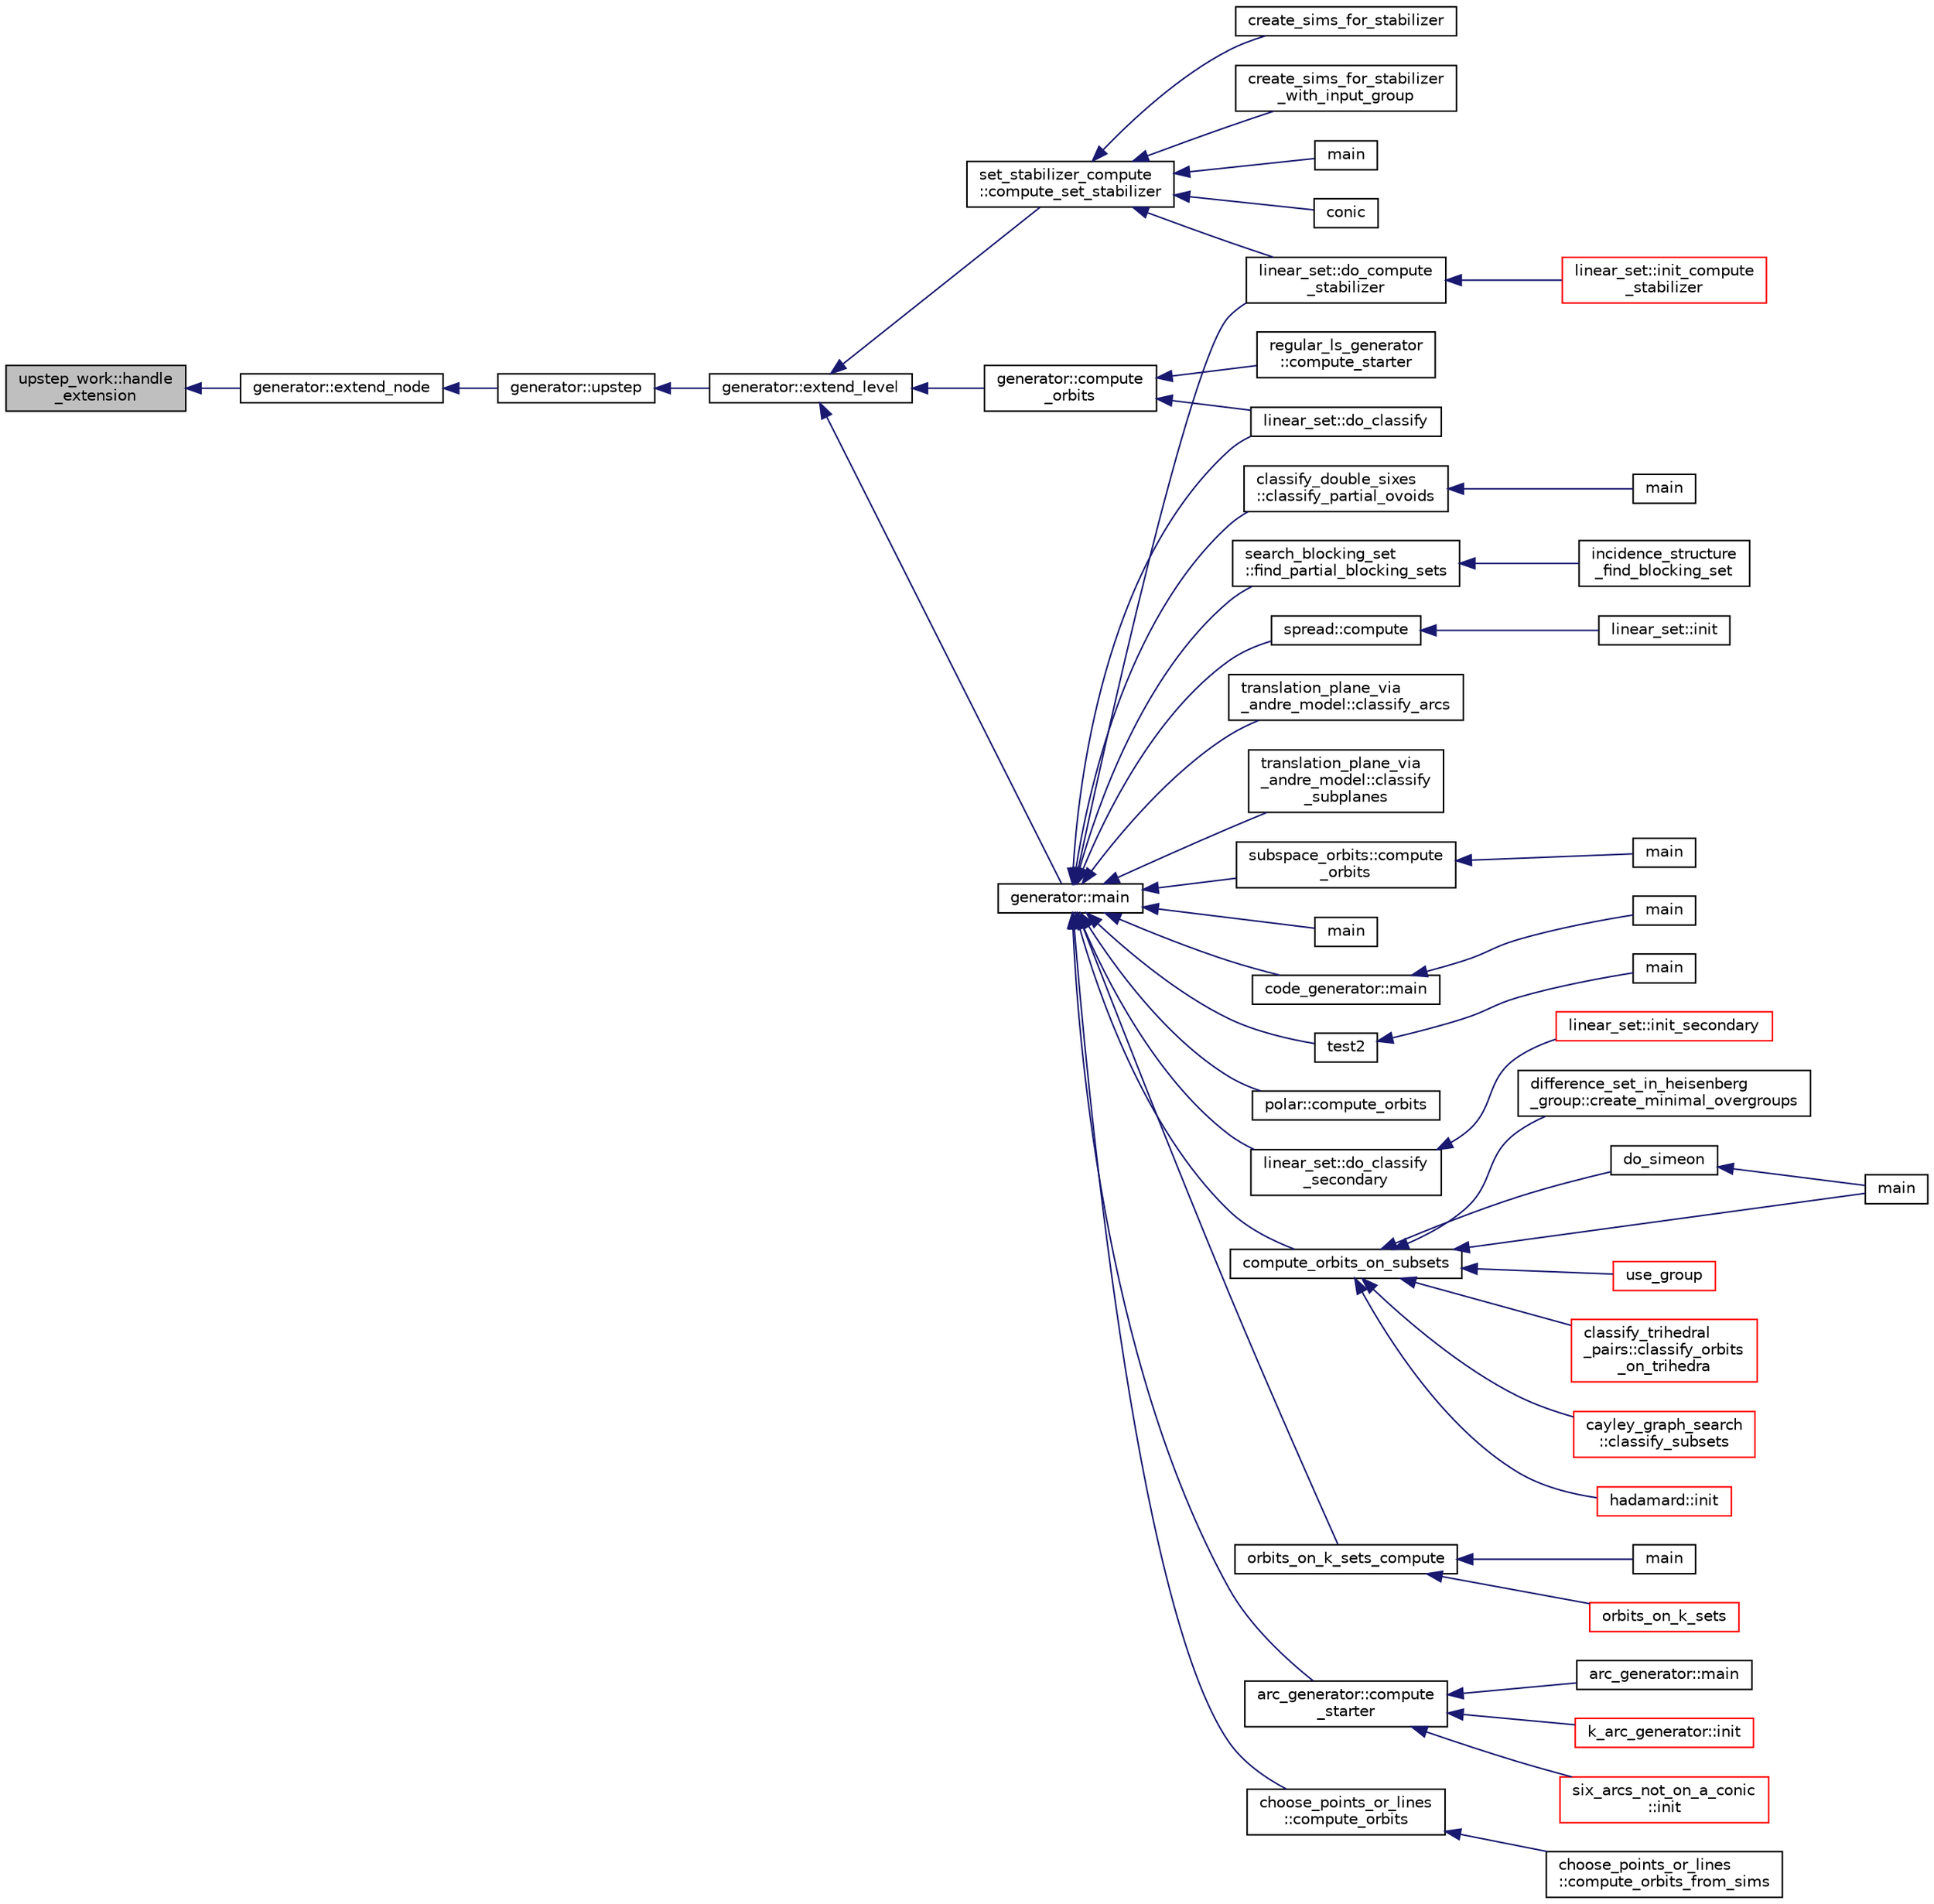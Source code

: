 digraph "upstep_work::handle_extension"
{
  edge [fontname="Helvetica",fontsize="10",labelfontname="Helvetica",labelfontsize="10"];
  node [fontname="Helvetica",fontsize="10",shape=record];
  rankdir="LR";
  Node898 [label="upstep_work::handle\l_extension",height=0.2,width=0.4,color="black", fillcolor="grey75", style="filled", fontcolor="black"];
  Node898 -> Node899 [dir="back",color="midnightblue",fontsize="10",style="solid",fontname="Helvetica"];
  Node899 [label="generator::extend_node",height=0.2,width=0.4,color="black", fillcolor="white", style="filled",URL="$d7/d73/classgenerator.html#ac71fa071cf218f54cdd9306a541744ae"];
  Node899 -> Node900 [dir="back",color="midnightblue",fontsize="10",style="solid",fontname="Helvetica"];
  Node900 [label="generator::upstep",height=0.2,width=0.4,color="black", fillcolor="white", style="filled",URL="$d7/d73/classgenerator.html#ae0f2cebdabc821837f633656d7b0fdfe"];
  Node900 -> Node901 [dir="back",color="midnightblue",fontsize="10",style="solid",fontname="Helvetica"];
  Node901 [label="generator::extend_level",height=0.2,width=0.4,color="black", fillcolor="white", style="filled",URL="$d7/d73/classgenerator.html#a91b84d80ccec0cd2136bc221c30e0f8e"];
  Node901 -> Node902 [dir="back",color="midnightblue",fontsize="10",style="solid",fontname="Helvetica"];
  Node902 [label="set_stabilizer_compute\l::compute_set_stabilizer",height=0.2,width=0.4,color="black", fillcolor="white", style="filled",URL="$d8/dc6/classset__stabilizer__compute.html#ad4f92074322e98c7cd0ed5d4f8486b76"];
  Node902 -> Node903 [dir="back",color="midnightblue",fontsize="10",style="solid",fontname="Helvetica"];
  Node903 [label="main",height=0.2,width=0.4,color="black", fillcolor="white", style="filled",URL="$db/d67/test__hyperoval_8_c.html#a3c04138a5bfe5d72780bb7e82a18e627"];
  Node902 -> Node904 [dir="back",color="midnightblue",fontsize="10",style="solid",fontname="Helvetica"];
  Node904 [label="conic",height=0.2,width=0.4,color="black", fillcolor="white", style="filled",URL="$d4/de8/conic_8_c.html#a96def9474b981a9d5831a9b48d85d652"];
  Node902 -> Node905 [dir="back",color="midnightblue",fontsize="10",style="solid",fontname="Helvetica"];
  Node905 [label="linear_set::do_compute\l_stabilizer",height=0.2,width=0.4,color="black", fillcolor="white", style="filled",URL="$dd/d86/classlinear__set.html#ae8f58ded28fb5370f4459cca42b7463b"];
  Node905 -> Node906 [dir="back",color="midnightblue",fontsize="10",style="solid",fontname="Helvetica"];
  Node906 [label="linear_set::init_compute\l_stabilizer",height=0.2,width=0.4,color="red", fillcolor="white", style="filled",URL="$dd/d86/classlinear__set.html#a0cc3eaec1896fdc977b62e94623b055b"];
  Node902 -> Node908 [dir="back",color="midnightblue",fontsize="10",style="solid",fontname="Helvetica"];
  Node908 [label="create_sims_for_stabilizer",height=0.2,width=0.4,color="black", fillcolor="white", style="filled",URL="$d0/d76/tl__algebra__and__number__theory_8h.html#af2c67d225072549409be710ac3cd30f8"];
  Node902 -> Node909 [dir="back",color="midnightblue",fontsize="10",style="solid",fontname="Helvetica"];
  Node909 [label="create_sims_for_stabilizer\l_with_input_group",height=0.2,width=0.4,color="black", fillcolor="white", style="filled",URL="$d0/d76/tl__algebra__and__number__theory_8h.html#af5482567a8d6ba5c2fe593bf6f7f9a0f"];
  Node901 -> Node910 [dir="back",color="midnightblue",fontsize="10",style="solid",fontname="Helvetica"];
  Node910 [label="generator::compute\l_orbits",height=0.2,width=0.4,color="black", fillcolor="white", style="filled",URL="$d7/d73/classgenerator.html#a23989bc20ecaaed39c4119c758367f40"];
  Node910 -> Node911 [dir="back",color="midnightblue",fontsize="10",style="solid",fontname="Helvetica"];
  Node911 [label="regular_ls_generator\l::compute_starter",height=0.2,width=0.4,color="black", fillcolor="white", style="filled",URL="$d2/dd8/classregular__ls__generator.html#aa38907741058694a73194b02ceb4a53d"];
  Node910 -> Node912 [dir="back",color="midnightblue",fontsize="10",style="solid",fontname="Helvetica"];
  Node912 [label="linear_set::do_classify",height=0.2,width=0.4,color="black", fillcolor="white", style="filled",URL="$dd/d86/classlinear__set.html#a3eb2dbce7fa8b71901dfc12f288ddd0c"];
  Node901 -> Node913 [dir="back",color="midnightblue",fontsize="10",style="solid",fontname="Helvetica"];
  Node913 [label="generator::main",height=0.2,width=0.4,color="black", fillcolor="white", style="filled",URL="$d7/d73/classgenerator.html#a01abff8e9f231bf0d82e2e8e0061f242"];
  Node913 -> Node914 [dir="back",color="midnightblue",fontsize="10",style="solid",fontname="Helvetica"];
  Node914 [label="main",height=0.2,width=0.4,color="black", fillcolor="white", style="filled",URL="$d2/d11/codes_8h.html#a217dbf8b442f20279ea00b898af96f52"];
  Node913 -> Node915 [dir="back",color="midnightblue",fontsize="10",style="solid",fontname="Helvetica"];
  Node915 [label="code_generator::main",height=0.2,width=0.4,color="black", fillcolor="white", style="filled",URL="$db/d37/classcode__generator.html#ab3cf3a306e4032c2b471ac95321c599f"];
  Node915 -> Node916 [dir="back",color="midnightblue",fontsize="10",style="solid",fontname="Helvetica"];
  Node916 [label="main",height=0.2,width=0.4,color="black", fillcolor="white", style="filled",URL="$d4/d4f/codes_8_c.html#a217dbf8b442f20279ea00b898af96f52"];
  Node913 -> Node917 [dir="back",color="midnightblue",fontsize="10",style="solid",fontname="Helvetica"];
  Node917 [label="test2",height=0.2,width=0.4,color="black", fillcolor="white", style="filled",URL="$d9/db0/factor__space_8_c.html#a39d73a812e5fd8f1bc111e948368cb10"];
  Node917 -> Node918 [dir="back",color="midnightblue",fontsize="10",style="solid",fontname="Helvetica"];
  Node918 [label="main",height=0.2,width=0.4,color="black", fillcolor="white", style="filled",URL="$d9/db0/factor__space_8_c.html#a3c04138a5bfe5d72780bb7e82a18e627"];
  Node913 -> Node919 [dir="back",color="midnightblue",fontsize="10",style="solid",fontname="Helvetica"];
  Node919 [label="polar::compute_orbits",height=0.2,width=0.4,color="black", fillcolor="white", style="filled",URL="$da/d1c/classpolar.html#ac4c3c4f95d14c74ff4a3ec3f3479a1da"];
  Node913 -> Node912 [dir="back",color="midnightblue",fontsize="10",style="solid",fontname="Helvetica"];
  Node913 -> Node920 [dir="back",color="midnightblue",fontsize="10",style="solid",fontname="Helvetica"];
  Node920 [label="linear_set::do_classify\l_secondary",height=0.2,width=0.4,color="black", fillcolor="white", style="filled",URL="$dd/d86/classlinear__set.html#a47eb7f9995f3343abd3bdfbf9a9a9162"];
  Node920 -> Node921 [dir="back",color="midnightblue",fontsize="10",style="solid",fontname="Helvetica"];
  Node921 [label="linear_set::init_secondary",height=0.2,width=0.4,color="red", fillcolor="white", style="filled",URL="$dd/d86/classlinear__set.html#a7bf8cd7805559b5762921687a7c1ed97"];
  Node913 -> Node905 [dir="back",color="midnightblue",fontsize="10",style="solid",fontname="Helvetica"];
  Node913 -> Node923 [dir="back",color="midnightblue",fontsize="10",style="solid",fontname="Helvetica"];
  Node923 [label="compute_orbits_on_subsets",height=0.2,width=0.4,color="black", fillcolor="white", style="filled",URL="$d3/d35/snakes__and__ladders__global_8_c.html#af33697aede0480110b1227f727252637"];
  Node923 -> Node924 [dir="back",color="midnightblue",fontsize="10",style="solid",fontname="Helvetica"];
  Node924 [label="cayley_graph_search\l::classify_subsets",height=0.2,width=0.4,color="red", fillcolor="white", style="filled",URL="$de/dae/classcayley__graph__search.html#a4cf8a90752e018a281481ac80ad52c4b"];
  Node923 -> Node927 [dir="back",color="midnightblue",fontsize="10",style="solid",fontname="Helvetica"];
  Node927 [label="hadamard::init",height=0.2,width=0.4,color="red", fillcolor="white", style="filled",URL="$d7/dbb/classhadamard.html#a16af359850b8bdd0d2a73e260d496c33"];
  Node923 -> Node929 [dir="back",color="midnightblue",fontsize="10",style="solid",fontname="Helvetica"];
  Node929 [label="difference_set_in_heisenberg\l_group::create_minimal_overgroups",height=0.2,width=0.4,color="black", fillcolor="white", style="filled",URL="$de/d8a/classdifference__set__in__heisenberg__group.html#a9bde5ad5da3ebaebf98fbfd3e8110b79"];
  Node923 -> Node930 [dir="back",color="midnightblue",fontsize="10",style="solid",fontname="Helvetica"];
  Node930 [label="main",height=0.2,width=0.4,color="black", fillcolor="white", style="filled",URL="$d5/d13/simeon_8_c.html#ae66f6b31b5ad750f1fe042a706a4e3d4"];
  Node923 -> Node931 [dir="back",color="midnightblue",fontsize="10",style="solid",fontname="Helvetica"];
  Node931 [label="do_simeon",height=0.2,width=0.4,color="black", fillcolor="white", style="filled",URL="$d5/d13/simeon_8_c.html#a36cf3f9cb484fa44da7a7dfcbe9385d0"];
  Node931 -> Node930 [dir="back",color="midnightblue",fontsize="10",style="solid",fontname="Helvetica"];
  Node923 -> Node932 [dir="back",color="midnightblue",fontsize="10",style="solid",fontname="Helvetica"];
  Node932 [label="use_group",height=0.2,width=0.4,color="red", fillcolor="white", style="filled",URL="$d9/d9f/all__cliques_8_c.html#aba62531e97173264c39afe2c7857af31"];
  Node923 -> Node934 [dir="back",color="midnightblue",fontsize="10",style="solid",fontname="Helvetica"];
  Node934 [label="classify_trihedral\l_pairs::classify_orbits\l_on_trihedra",height=0.2,width=0.4,color="red", fillcolor="white", style="filled",URL="$d1/d21/classclassify__trihedral__pairs.html#a99625621bfba4bb65b3d60304b306539"];
  Node913 -> Node941 [dir="back",color="midnightblue",fontsize="10",style="solid",fontname="Helvetica"];
  Node941 [label="orbits_on_k_sets_compute",height=0.2,width=0.4,color="black", fillcolor="white", style="filled",URL="$d3/d35/snakes__and__ladders__global_8_c.html#a96743526b15703539d544499276aaa71"];
  Node941 -> Node942 [dir="back",color="midnightblue",fontsize="10",style="solid",fontname="Helvetica"];
  Node942 [label="main",height=0.2,width=0.4,color="black", fillcolor="white", style="filled",URL="$d9/d5f/example__fano__plane_8_c.html#ae66f6b31b5ad750f1fe042a706a4e3d4"];
  Node941 -> Node943 [dir="back",color="midnightblue",fontsize="10",style="solid",fontname="Helvetica"];
  Node943 [label="orbits_on_k_sets",height=0.2,width=0.4,color="red", fillcolor="white", style="filled",URL="$d3/d35/snakes__and__ladders__global_8_c.html#afe3d79116aa8b4d1a93d444a3a979b6e"];
  Node913 -> Node952 [dir="back",color="midnightblue",fontsize="10",style="solid",fontname="Helvetica"];
  Node952 [label="arc_generator::compute\l_starter",height=0.2,width=0.4,color="black", fillcolor="white", style="filled",URL="$d4/d21/classarc__generator.html#aad1dcec3a1c302e743d574bd1ac857d9"];
  Node952 -> Node951 [dir="back",color="midnightblue",fontsize="10",style="solid",fontname="Helvetica"];
  Node951 [label="arc_generator::main",height=0.2,width=0.4,color="black", fillcolor="white", style="filled",URL="$d4/d21/classarc__generator.html#ad80140b51b165dad1fe6ab232be7829a"];
  Node952 -> Node953 [dir="back",color="midnightblue",fontsize="10",style="solid",fontname="Helvetica"];
  Node953 [label="k_arc_generator::init",height=0.2,width=0.4,color="red", fillcolor="white", style="filled",URL="$d6/dd8/classk__arc__generator.html#a6036d9f52ede9f8ca681505626b5361d"];
  Node952 -> Node955 [dir="back",color="midnightblue",fontsize="10",style="solid",fontname="Helvetica"];
  Node955 [label="six_arcs_not_on_a_conic\l::init",height=0.2,width=0.4,color="red", fillcolor="white", style="filled",URL="$d8/de6/classsix__arcs__not__on__a__conic.html#a7a4d5cf8a098488729934cfa8a70944a"];
  Node913 -> Node957 [dir="back",color="midnightblue",fontsize="10",style="solid",fontname="Helvetica"];
  Node957 [label="choose_points_or_lines\l::compute_orbits",height=0.2,width=0.4,color="black", fillcolor="white", style="filled",URL="$d6/d75/classchoose__points__or__lines.html#adc353e2d41dc8a39563322c8cdd85f61"];
  Node957 -> Node958 [dir="back",color="midnightblue",fontsize="10",style="solid",fontname="Helvetica"];
  Node958 [label="choose_points_or_lines\l::compute_orbits_from_sims",height=0.2,width=0.4,color="black", fillcolor="white", style="filled",URL="$d6/d75/classchoose__points__or__lines.html#a4fcac2dadf459d7c75187a00a4bd64aa"];
  Node913 -> Node959 [dir="back",color="midnightblue",fontsize="10",style="solid",fontname="Helvetica"];
  Node959 [label="classify_double_sixes\l::classify_partial_ovoids",height=0.2,width=0.4,color="black", fillcolor="white", style="filled",URL="$dd/d23/classclassify__double__sixes.html#a2253fca143a0e8a3e39655eb05668ae9"];
  Node959 -> Node960 [dir="back",color="midnightblue",fontsize="10",style="solid",fontname="Helvetica"];
  Node960 [label="main",height=0.2,width=0.4,color="black", fillcolor="white", style="filled",URL="$df/df8/surface__classify_8_c.html#a217dbf8b442f20279ea00b898af96f52"];
  Node913 -> Node961 [dir="back",color="midnightblue",fontsize="10",style="solid",fontname="Helvetica"];
  Node961 [label="search_blocking_set\l::find_partial_blocking_sets",height=0.2,width=0.4,color="black", fillcolor="white", style="filled",URL="$dc/d36/classsearch__blocking__set.html#ad3fdb3d356db75a02c406bc9d4e9e9b6"];
  Node961 -> Node962 [dir="back",color="midnightblue",fontsize="10",style="solid",fontname="Helvetica"];
  Node962 [label="incidence_structure\l_find_blocking_set",height=0.2,width=0.4,color="black", fillcolor="white", style="filled",URL="$df/d74/tl__geometry_8h.html#a8e3d42d0018f8a804b9686b1c4951186"];
  Node913 -> Node963 [dir="back",color="midnightblue",fontsize="10",style="solid",fontname="Helvetica"];
  Node963 [label="spread::compute",height=0.2,width=0.4,color="black", fillcolor="white", style="filled",URL="$da/dc1/classspread.html#a9674466d3e03b8dad79882299c638a21"];
  Node963 -> Node964 [dir="back",color="midnightblue",fontsize="10",style="solid",fontname="Helvetica"];
  Node964 [label="linear_set::init",height=0.2,width=0.4,color="black", fillcolor="white", style="filled",URL="$dd/d86/classlinear__set.html#a7ab24e84423749047d5465cb15505475"];
  Node913 -> Node965 [dir="back",color="midnightblue",fontsize="10",style="solid",fontname="Helvetica"];
  Node965 [label="translation_plane_via\l_andre_model::classify_arcs",height=0.2,width=0.4,color="black", fillcolor="white", style="filled",URL="$d1/dcc/classtranslation__plane__via__andre__model.html#ac8f002e812a8b152d41e806688601c5e"];
  Node913 -> Node966 [dir="back",color="midnightblue",fontsize="10",style="solid",fontname="Helvetica"];
  Node966 [label="translation_plane_via\l_andre_model::classify\l_subplanes",height=0.2,width=0.4,color="black", fillcolor="white", style="filled",URL="$d1/dcc/classtranslation__plane__via__andre__model.html#a794fefa95f0a7f7b887133375988ee55"];
  Node913 -> Node967 [dir="back",color="midnightblue",fontsize="10",style="solid",fontname="Helvetica"];
  Node967 [label="subspace_orbits::compute\l_orbits",height=0.2,width=0.4,color="black", fillcolor="white", style="filled",URL="$d2/d9f/classsubspace__orbits.html#a2778f8d49cde1675de1ef6acfe180b63"];
  Node967 -> Node968 [dir="back",color="midnightblue",fontsize="10",style="solid",fontname="Helvetica"];
  Node968 [label="main",height=0.2,width=0.4,color="black", fillcolor="white", style="filled",URL="$da/dd5/subspace__orbits__main_8_c.html#a217dbf8b442f20279ea00b898af96f52"];
}
